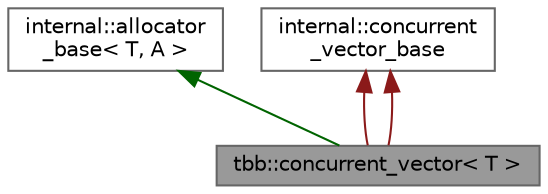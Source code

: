 digraph "tbb::concurrent_vector&lt; T &gt;"
{
 // LATEX_PDF_SIZE
  bgcolor="transparent";
  edge [fontname=Helvetica,fontsize=10,labelfontname=Helvetica,labelfontsize=10];
  node [fontname=Helvetica,fontsize=10,shape=box,height=0.2,width=0.4];
  Node1 [id="Node000001",label="tbb::concurrent_vector\< T \>",height=0.2,width=0.4,color="gray40", fillcolor="grey60", style="filled", fontcolor="black",tooltip="Concurrent vector container"];
  Node2 -> Node1 [id="edge4_Node000001_Node000002",dir="back",color="darkgreen",style="solid",tooltip=" "];
  Node2 [id="Node000002",label="internal::allocator\l_base\< T, A \>",height=0.2,width=0.4,color="gray40", fillcolor="white", style="filled",tooltip=" "];
  Node3 -> Node1 [id="edge5_Node000001_Node000003",dir="back",color="firebrick4",style="solid",tooltip=" "];
  Node3 [id="Node000003",label="internal::concurrent\l_vector_base",height=0.2,width=0.4,color="gray40", fillcolor="white", style="filled",tooltip=" "];
  Node3 -> Node1 [id="edge6_Node000001_Node000003",dir="back",color="firebrick4",style="solid",tooltip=" "];
}
